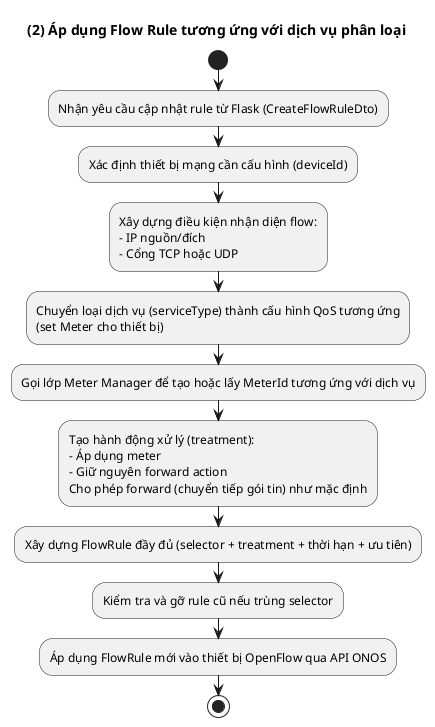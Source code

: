 @startuml
title (2) Áp dụng Flow Rule tương ứng với dịch vụ phân loại

start

:Nhận yêu cầu cập nhật rule từ Flask (CreateFlowRuleDto);
:Xác định thiết bị mạng cần cấu hình (deviceId);
:Xây dựng điều kiện nhận diện flow:\n- IP nguồn/đích\n- Cổng TCP hoặc UDP;

:Chuyển loại dịch vụ (serviceType) thành cấu hình QoS tương ứng\n(set Meter cho thiết bị);
:Gọi lớp Meter Manager để tạo hoặc lấy MeterId tương ứng với dịch vụ;

:Tạo hành động xử lý (treatment):\n- Áp dụng meter\n- Giữ nguyên forward action\nCho phép forward (chuyển tiếp gói tin) như mặc định;

:Xây dựng FlowRule đầy đủ (selector + treatment + thời hạn + ưu tiên);
:Kiểm tra và gỡ rule cũ nếu trùng selector;

:Áp dụng FlowRule mới vào thiết bị OpenFlow qua API ONOS;

stop
@enduml

